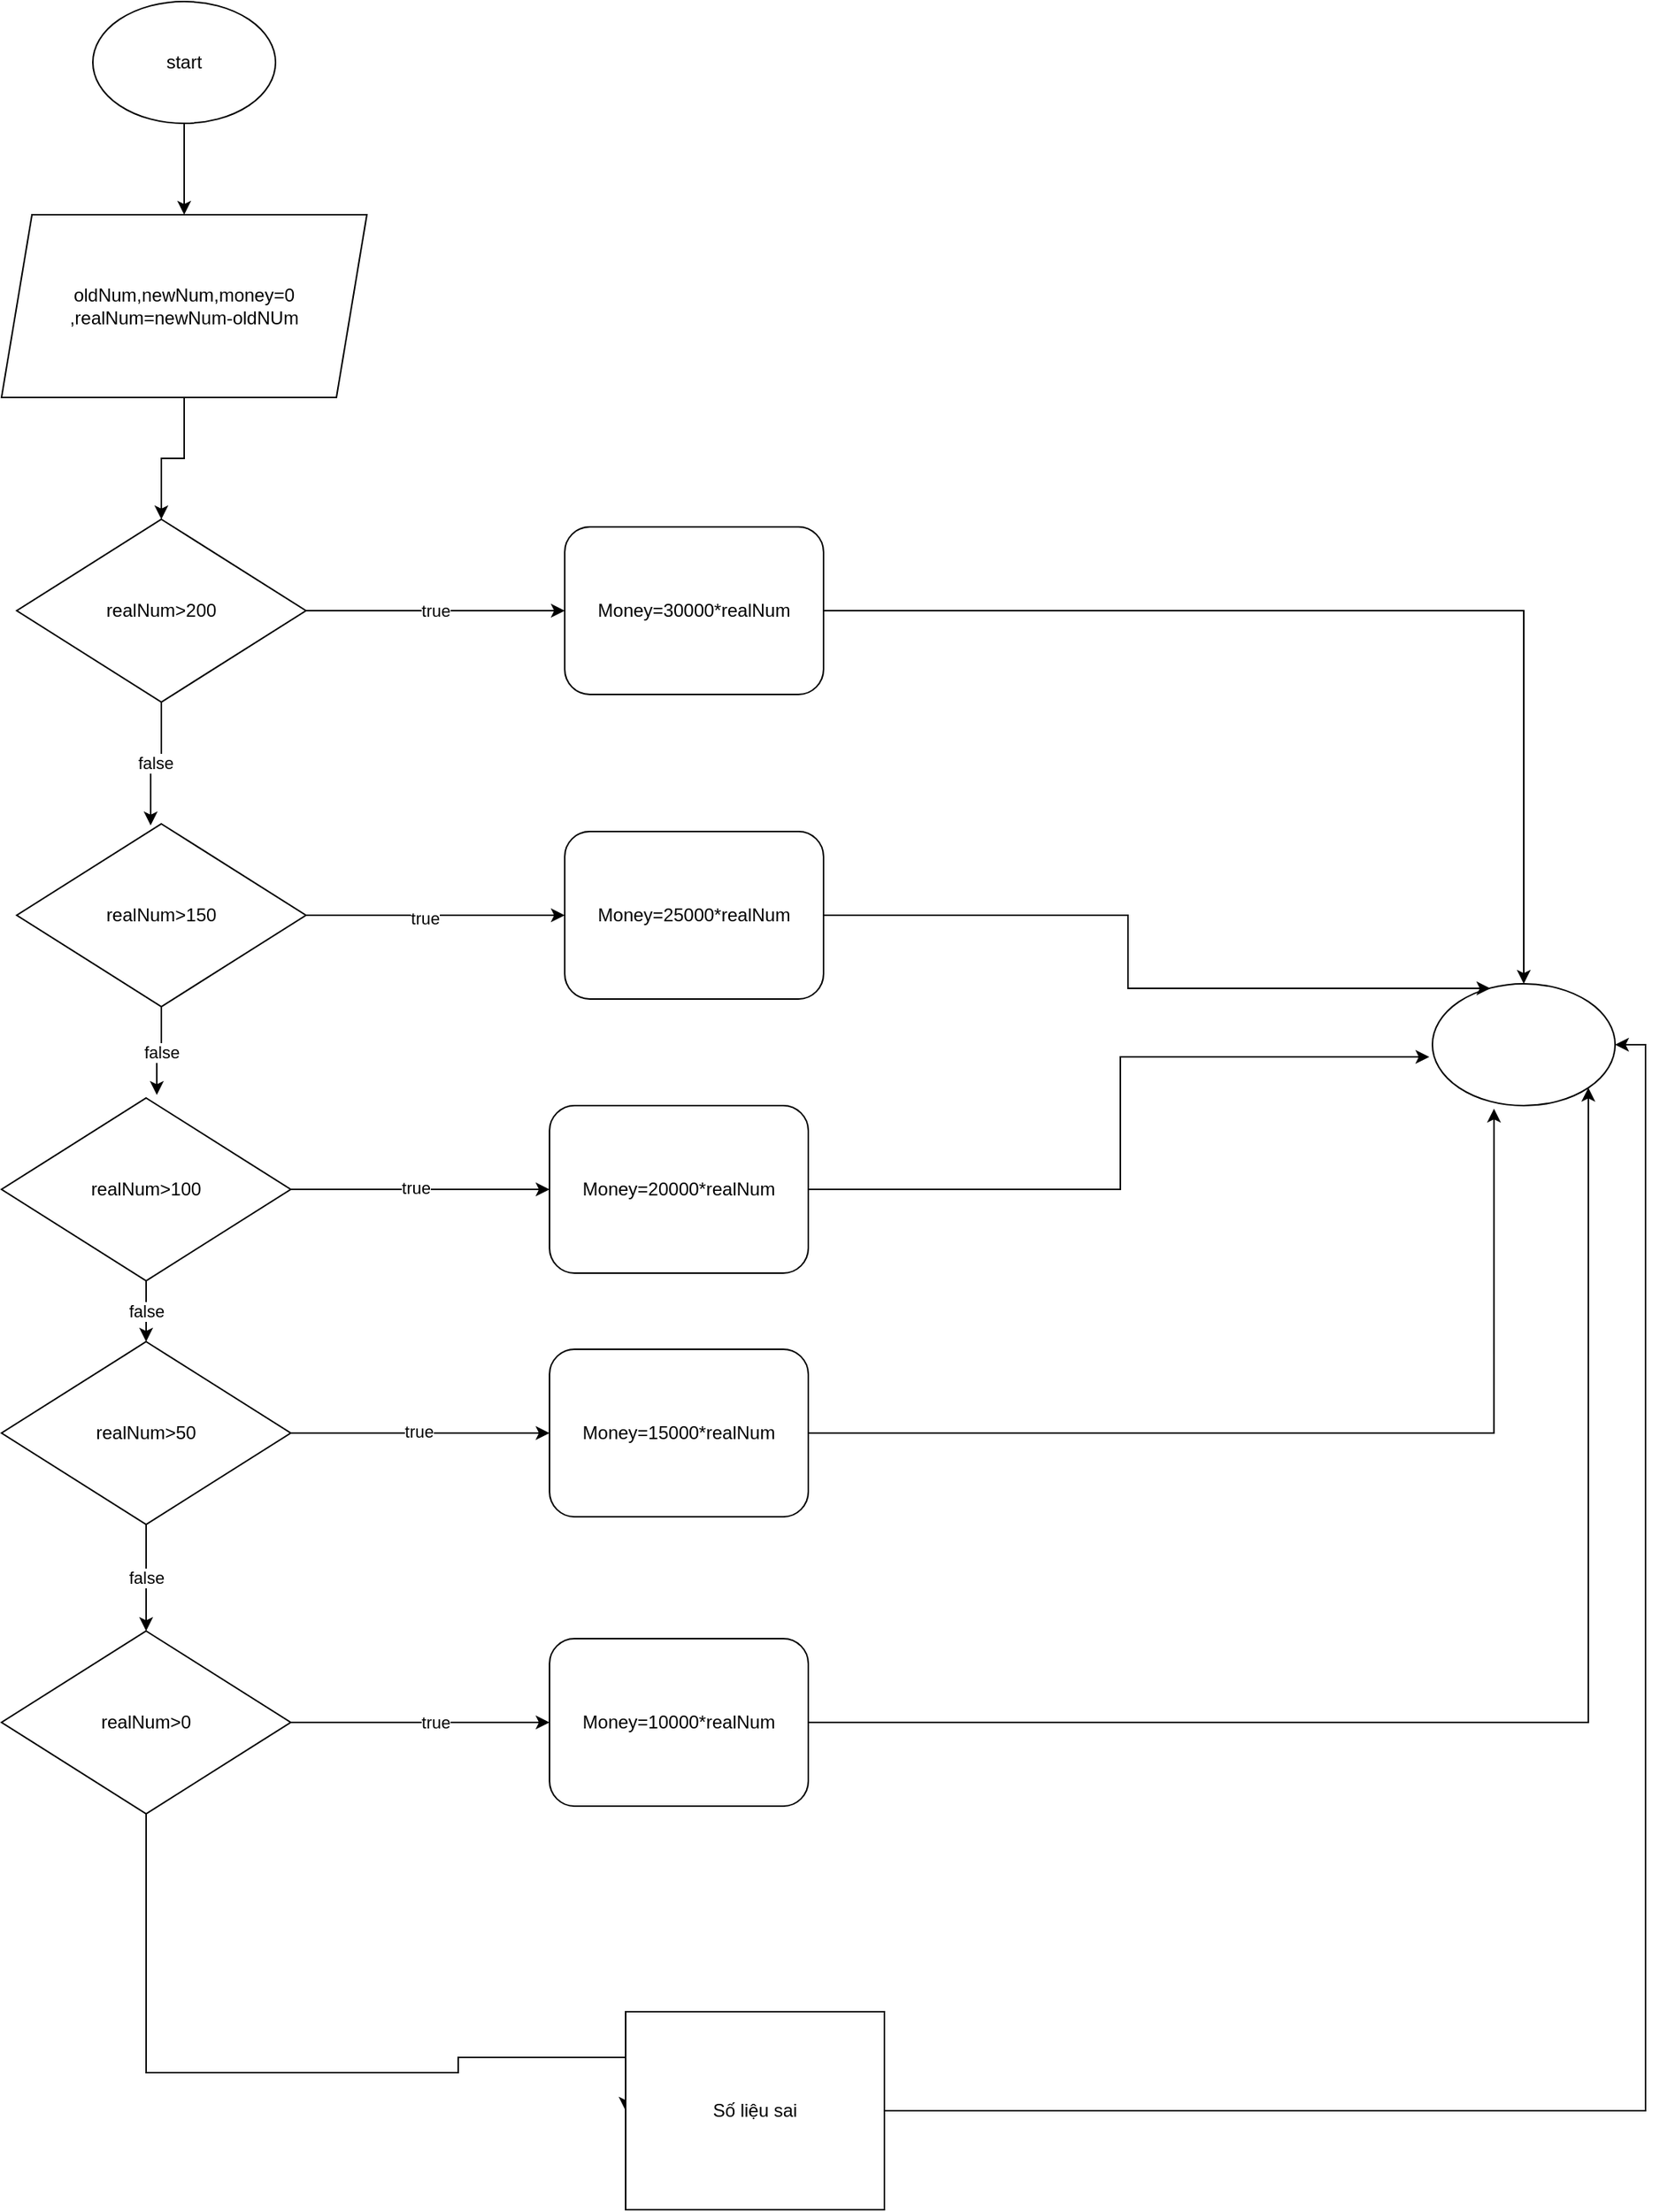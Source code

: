 <mxfile version="22.1.0" type="github">
  <diagram id="C5RBs43oDa-KdzZeNtuy" name="Page-1">
    <mxGraphModel dx="4347" dy="1852" grid="1" gridSize="10" guides="1" tooltips="1" connect="1" arrows="1" fold="1" page="1" pageScale="1" pageWidth="827" pageHeight="1169" math="0" shadow="0">
      <root>
        <mxCell id="WIyWlLk6GJQsqaUBKTNV-0" />
        <mxCell id="WIyWlLk6GJQsqaUBKTNV-1" parent="WIyWlLk6GJQsqaUBKTNV-0" />
        <mxCell id="725HkZVntdM-iU4HISxW-3" style="edgeStyle=orthogonalEdgeStyle;rounded=0;orthogonalLoop=1;jettySize=auto;html=1;entryX=0.5;entryY=0;entryDx=0;entryDy=0;" edge="1" parent="WIyWlLk6GJQsqaUBKTNV-1" source="725HkZVntdM-iU4HISxW-1" target="725HkZVntdM-iU4HISxW-2">
          <mxGeometry relative="1" as="geometry" />
        </mxCell>
        <mxCell id="725HkZVntdM-iU4HISxW-1" value="start" style="ellipse;whiteSpace=wrap;html=1;" vertex="1" parent="WIyWlLk6GJQsqaUBKTNV-1">
          <mxGeometry x="-460" y="60" width="120" height="80" as="geometry" />
        </mxCell>
        <mxCell id="725HkZVntdM-iU4HISxW-5" style="edgeStyle=orthogonalEdgeStyle;rounded=0;orthogonalLoop=1;jettySize=auto;html=1;entryX=0.5;entryY=0;entryDx=0;entryDy=0;" edge="1" parent="WIyWlLk6GJQsqaUBKTNV-1" source="725HkZVntdM-iU4HISxW-2" target="725HkZVntdM-iU4HISxW-4">
          <mxGeometry relative="1" as="geometry" />
        </mxCell>
        <mxCell id="725HkZVntdM-iU4HISxW-2" value="&lt;div&gt;oldNum,newNum,money=0&lt;/div&gt;&lt;div&gt;,realNum=newNum-oldNUm&lt;/div&gt;" style="shape=parallelogram;perimeter=parallelogramPerimeter;whiteSpace=wrap;html=1;fixedSize=1;" vertex="1" parent="WIyWlLk6GJQsqaUBKTNV-1">
          <mxGeometry x="-520" y="200" width="240" height="120" as="geometry" />
        </mxCell>
        <mxCell id="725HkZVntdM-iU4HISxW-7" value="true" style="edgeStyle=orthogonalEdgeStyle;rounded=0;orthogonalLoop=1;jettySize=auto;html=1;entryX=0;entryY=0.5;entryDx=0;entryDy=0;" edge="1" parent="WIyWlLk6GJQsqaUBKTNV-1" source="725HkZVntdM-iU4HISxW-4" target="725HkZVntdM-iU4HISxW-6">
          <mxGeometry relative="1" as="geometry" />
        </mxCell>
        <mxCell id="725HkZVntdM-iU4HISxW-4" value="realNum&amp;gt;200" style="rhombus;whiteSpace=wrap;html=1;" vertex="1" parent="WIyWlLk6GJQsqaUBKTNV-1">
          <mxGeometry x="-510" y="400" width="190" height="120" as="geometry" />
        </mxCell>
        <mxCell id="725HkZVntdM-iU4HISxW-35" style="edgeStyle=orthogonalEdgeStyle;rounded=0;orthogonalLoop=1;jettySize=auto;html=1;" edge="1" parent="WIyWlLk6GJQsqaUBKTNV-1" source="725HkZVntdM-iU4HISxW-6" target="725HkZVntdM-iU4HISxW-34">
          <mxGeometry relative="1" as="geometry" />
        </mxCell>
        <mxCell id="725HkZVntdM-iU4HISxW-6" value="Money=30000*realNum" style="rounded=1;whiteSpace=wrap;html=1;" vertex="1" parent="WIyWlLk6GJQsqaUBKTNV-1">
          <mxGeometry x="-150" y="405" width="170" height="110" as="geometry" />
        </mxCell>
        <mxCell id="725HkZVntdM-iU4HISxW-8" style="edgeStyle=orthogonalEdgeStyle;rounded=0;orthogonalLoop=1;jettySize=auto;html=1;entryX=0;entryY=0.5;entryDx=0;entryDy=0;" edge="1" parent="WIyWlLk6GJQsqaUBKTNV-1" source="725HkZVntdM-iU4HISxW-9" target="725HkZVntdM-iU4HISxW-10">
          <mxGeometry relative="1" as="geometry" />
        </mxCell>
        <mxCell id="725HkZVntdM-iU4HISxW-30" value="true" style="edgeLabel;html=1;align=center;verticalAlign=middle;resizable=0;points=[];" vertex="1" connectable="0" parent="725HkZVntdM-iU4HISxW-8">
          <mxGeometry x="-0.082" y="-2" relative="1" as="geometry">
            <mxPoint as="offset" />
          </mxGeometry>
        </mxCell>
        <mxCell id="725HkZVntdM-iU4HISxW-9" value="realNum&amp;gt;150" style="rhombus;whiteSpace=wrap;html=1;" vertex="1" parent="WIyWlLk6GJQsqaUBKTNV-1">
          <mxGeometry x="-510" y="600" width="190" height="120" as="geometry" />
        </mxCell>
        <mxCell id="725HkZVntdM-iU4HISxW-10" value="Money=25000*realNum" style="rounded=1;whiteSpace=wrap;html=1;" vertex="1" parent="WIyWlLk6GJQsqaUBKTNV-1">
          <mxGeometry x="-150" y="605" width="170" height="110" as="geometry" />
        </mxCell>
        <mxCell id="725HkZVntdM-iU4HISxW-17" style="edgeStyle=orthogonalEdgeStyle;rounded=0;orthogonalLoop=1;jettySize=auto;html=1;entryX=0;entryY=0.5;entryDx=0;entryDy=0;" edge="1" parent="WIyWlLk6GJQsqaUBKTNV-1" source="725HkZVntdM-iU4HISxW-18" target="725HkZVntdM-iU4HISxW-19">
          <mxGeometry relative="1" as="geometry" />
        </mxCell>
        <mxCell id="725HkZVntdM-iU4HISxW-31" value="true" style="edgeLabel;html=1;align=center;verticalAlign=middle;resizable=0;points=[];" vertex="1" connectable="0" parent="725HkZVntdM-iU4HISxW-17">
          <mxGeometry x="-0.035" y="1" relative="1" as="geometry">
            <mxPoint as="offset" />
          </mxGeometry>
        </mxCell>
        <mxCell id="725HkZVntdM-iU4HISxW-28" value="false" style="edgeStyle=orthogonalEdgeStyle;rounded=0;orthogonalLoop=1;jettySize=auto;html=1;entryX=0.5;entryY=0;entryDx=0;entryDy=0;" edge="1" parent="WIyWlLk6GJQsqaUBKTNV-1" source="725HkZVntdM-iU4HISxW-18" target="725HkZVntdM-iU4HISxW-21">
          <mxGeometry relative="1" as="geometry" />
        </mxCell>
        <mxCell id="725HkZVntdM-iU4HISxW-18" value="realNum&amp;gt;100" style="rhombus;whiteSpace=wrap;html=1;" vertex="1" parent="WIyWlLk6GJQsqaUBKTNV-1">
          <mxGeometry x="-520" y="780" width="190" height="120" as="geometry" />
        </mxCell>
        <mxCell id="725HkZVntdM-iU4HISxW-19" value="Money=20000*realNum" style="rounded=1;whiteSpace=wrap;html=1;" vertex="1" parent="WIyWlLk6GJQsqaUBKTNV-1">
          <mxGeometry x="-160" y="785" width="170" height="110" as="geometry" />
        </mxCell>
        <mxCell id="725HkZVntdM-iU4HISxW-20" style="edgeStyle=orthogonalEdgeStyle;rounded=0;orthogonalLoop=1;jettySize=auto;html=1;entryX=0;entryY=0.5;entryDx=0;entryDy=0;" edge="1" parent="WIyWlLk6GJQsqaUBKTNV-1" source="725HkZVntdM-iU4HISxW-21" target="725HkZVntdM-iU4HISxW-22">
          <mxGeometry relative="1" as="geometry" />
        </mxCell>
        <mxCell id="725HkZVntdM-iU4HISxW-32" value="true" style="edgeLabel;html=1;align=center;verticalAlign=middle;resizable=0;points=[];" vertex="1" connectable="0" parent="725HkZVntdM-iU4HISxW-20">
          <mxGeometry x="-0.012" y="1" relative="1" as="geometry">
            <mxPoint as="offset" />
          </mxGeometry>
        </mxCell>
        <mxCell id="725HkZVntdM-iU4HISxW-29" value="false" style="edgeStyle=orthogonalEdgeStyle;rounded=0;orthogonalLoop=1;jettySize=auto;html=1;entryX=0.5;entryY=0;entryDx=0;entryDy=0;" edge="1" parent="WIyWlLk6GJQsqaUBKTNV-1" source="725HkZVntdM-iU4HISxW-21" target="725HkZVntdM-iU4HISxW-24">
          <mxGeometry relative="1" as="geometry" />
        </mxCell>
        <mxCell id="725HkZVntdM-iU4HISxW-21" value="realNum&amp;gt;50" style="rhombus;whiteSpace=wrap;html=1;" vertex="1" parent="WIyWlLk6GJQsqaUBKTNV-1">
          <mxGeometry x="-520" y="940" width="190" height="120" as="geometry" />
        </mxCell>
        <mxCell id="725HkZVntdM-iU4HISxW-22" value="Money=15000*realNum" style="rounded=1;whiteSpace=wrap;html=1;" vertex="1" parent="WIyWlLk6GJQsqaUBKTNV-1">
          <mxGeometry x="-160" y="945" width="170" height="110" as="geometry" />
        </mxCell>
        <mxCell id="725HkZVntdM-iU4HISxW-23" style="edgeStyle=orthogonalEdgeStyle;rounded=0;orthogonalLoop=1;jettySize=auto;html=1;entryX=0;entryY=0.5;entryDx=0;entryDy=0;" edge="1" parent="WIyWlLk6GJQsqaUBKTNV-1" source="725HkZVntdM-iU4HISxW-24" target="725HkZVntdM-iU4HISxW-25">
          <mxGeometry relative="1" as="geometry" />
        </mxCell>
        <mxCell id="725HkZVntdM-iU4HISxW-33" value="true" style="edgeLabel;html=1;align=center;verticalAlign=middle;resizable=0;points=[];" vertex="1" connectable="0" parent="725HkZVntdM-iU4HISxW-23">
          <mxGeometry x="0.118" relative="1" as="geometry">
            <mxPoint as="offset" />
          </mxGeometry>
        </mxCell>
        <mxCell id="725HkZVntdM-iU4HISxW-42" style="edgeStyle=orthogonalEdgeStyle;rounded=0;orthogonalLoop=1;jettySize=auto;html=1;entryX=0;entryY=0.5;entryDx=0;entryDy=0;" edge="1" parent="WIyWlLk6GJQsqaUBKTNV-1" source="725HkZVntdM-iU4HISxW-24" target="725HkZVntdM-iU4HISxW-41">
          <mxGeometry relative="1" as="geometry">
            <Array as="points">
              <mxPoint x="-425" y="1420" />
              <mxPoint x="-220" y="1420" />
              <mxPoint x="-220" y="1410" />
            </Array>
          </mxGeometry>
        </mxCell>
        <mxCell id="725HkZVntdM-iU4HISxW-24" value="realNum&amp;gt;0" style="rhombus;whiteSpace=wrap;html=1;" vertex="1" parent="WIyWlLk6GJQsqaUBKTNV-1">
          <mxGeometry x="-520" y="1130" width="190" height="120" as="geometry" />
        </mxCell>
        <mxCell id="725HkZVntdM-iU4HISxW-39" style="edgeStyle=orthogonalEdgeStyle;rounded=0;orthogonalLoop=1;jettySize=auto;html=1;entryX=1;entryY=1;entryDx=0;entryDy=0;" edge="1" parent="WIyWlLk6GJQsqaUBKTNV-1" source="725HkZVntdM-iU4HISxW-25" target="725HkZVntdM-iU4HISxW-34">
          <mxGeometry relative="1" as="geometry" />
        </mxCell>
        <mxCell id="725HkZVntdM-iU4HISxW-25" value="Money=10000*realNum" style="rounded=1;whiteSpace=wrap;html=1;" vertex="1" parent="WIyWlLk6GJQsqaUBKTNV-1">
          <mxGeometry x="-160" y="1135" width="170" height="110" as="geometry" />
        </mxCell>
        <mxCell id="725HkZVntdM-iU4HISxW-26" value="false" style="edgeStyle=orthogonalEdgeStyle;rounded=0;orthogonalLoop=1;jettySize=auto;html=1;entryX=0.463;entryY=0.008;entryDx=0;entryDy=0;entryPerimeter=0;" edge="1" parent="WIyWlLk6GJQsqaUBKTNV-1" source="725HkZVntdM-iU4HISxW-4" target="725HkZVntdM-iU4HISxW-9">
          <mxGeometry relative="1" as="geometry" />
        </mxCell>
        <mxCell id="725HkZVntdM-iU4HISxW-27" value="false" style="edgeStyle=orthogonalEdgeStyle;rounded=0;orthogonalLoop=1;jettySize=auto;html=1;entryX=0.537;entryY=-0.017;entryDx=0;entryDy=0;entryPerimeter=0;" edge="1" parent="WIyWlLk6GJQsqaUBKTNV-1" source="725HkZVntdM-iU4HISxW-9" target="725HkZVntdM-iU4HISxW-18">
          <mxGeometry relative="1" as="geometry" />
        </mxCell>
        <mxCell id="725HkZVntdM-iU4HISxW-34" value="" style="ellipse;whiteSpace=wrap;html=1;" vertex="1" parent="WIyWlLk6GJQsqaUBKTNV-1">
          <mxGeometry x="420" y="705" width="120" height="80" as="geometry" />
        </mxCell>
        <mxCell id="725HkZVntdM-iU4HISxW-36" style="edgeStyle=orthogonalEdgeStyle;rounded=0;orthogonalLoop=1;jettySize=auto;html=1;entryX=0.317;entryY=0.038;entryDx=0;entryDy=0;entryPerimeter=0;" edge="1" parent="WIyWlLk6GJQsqaUBKTNV-1" source="725HkZVntdM-iU4HISxW-10" target="725HkZVntdM-iU4HISxW-34">
          <mxGeometry relative="1" as="geometry" />
        </mxCell>
        <mxCell id="725HkZVntdM-iU4HISxW-37" style="edgeStyle=orthogonalEdgeStyle;rounded=0;orthogonalLoop=1;jettySize=auto;html=1;entryX=-0.017;entryY=0.6;entryDx=0;entryDy=0;entryPerimeter=0;" edge="1" parent="WIyWlLk6GJQsqaUBKTNV-1" source="725HkZVntdM-iU4HISxW-19" target="725HkZVntdM-iU4HISxW-34">
          <mxGeometry relative="1" as="geometry" />
        </mxCell>
        <mxCell id="725HkZVntdM-iU4HISxW-38" style="edgeStyle=orthogonalEdgeStyle;rounded=0;orthogonalLoop=1;jettySize=auto;html=1;entryX=0.337;entryY=1.025;entryDx=0;entryDy=0;entryPerimeter=0;" edge="1" parent="WIyWlLk6GJQsqaUBKTNV-1" source="725HkZVntdM-iU4HISxW-22" target="725HkZVntdM-iU4HISxW-34">
          <mxGeometry relative="1" as="geometry" />
        </mxCell>
        <mxCell id="725HkZVntdM-iU4HISxW-43" style="edgeStyle=orthogonalEdgeStyle;rounded=0;orthogonalLoop=1;jettySize=auto;html=1;entryX=1;entryY=0.5;entryDx=0;entryDy=0;" edge="1" parent="WIyWlLk6GJQsqaUBKTNV-1" source="725HkZVntdM-iU4HISxW-41" target="725HkZVntdM-iU4HISxW-34">
          <mxGeometry relative="1" as="geometry" />
        </mxCell>
        <mxCell id="725HkZVntdM-iU4HISxW-41" value="Số liệu sai" style="rounded=0;whiteSpace=wrap;html=1;" vertex="1" parent="WIyWlLk6GJQsqaUBKTNV-1">
          <mxGeometry x="-110" y="1380" width="170" height="130" as="geometry" />
        </mxCell>
      </root>
    </mxGraphModel>
  </diagram>
</mxfile>
